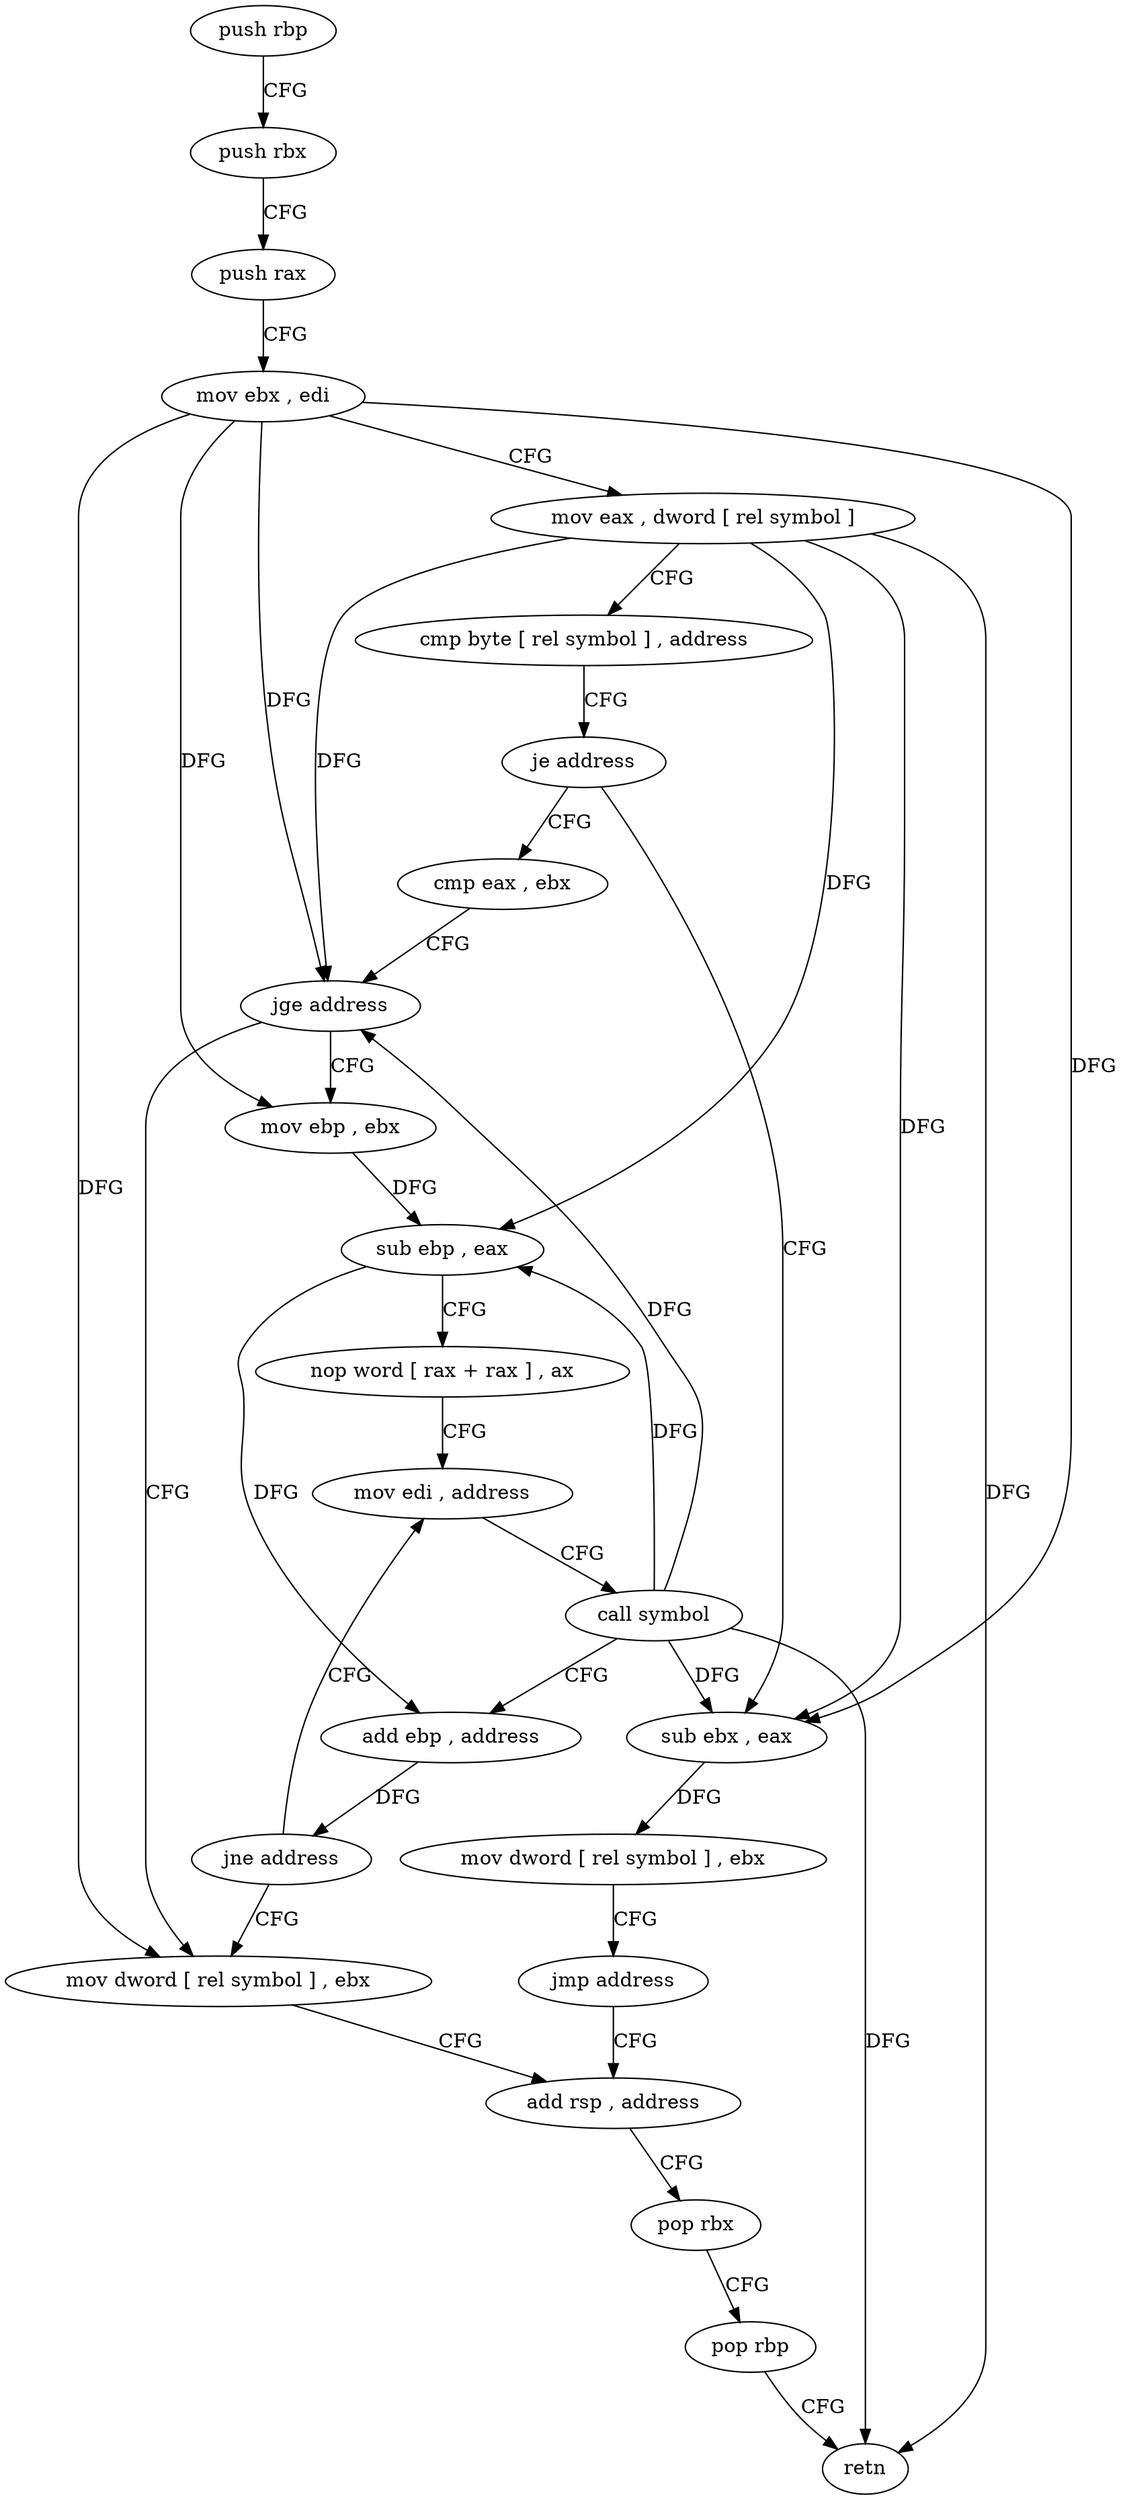 digraph "func" {
"4211184" [label = "push rbp" ]
"4211185" [label = "push rbx" ]
"4211186" [label = "push rax" ]
"4211187" [label = "mov ebx , edi" ]
"4211189" [label = "mov eax , dword [ rel symbol ]" ]
"4211195" [label = "cmp byte [ rel symbol ] , address" ]
"4211202" [label = "je address" ]
"4211214" [label = "cmp eax , ebx" ]
"4211204" [label = "sub ebx , eax" ]
"4211216" [label = "jge address" ]
"4211247" [label = "mov dword [ rel symbol ] , ebx" ]
"4211218" [label = "mov ebp , ebx" ]
"4211206" [label = "mov dword [ rel symbol ] , ebx" ]
"4211212" [label = "jmp address" ]
"4211253" [label = "add rsp , address" ]
"4211220" [label = "sub ebp , eax" ]
"4211222" [label = "nop word [ rax + rax ] , ax" ]
"4211232" [label = "mov edi , address" ]
"4211257" [label = "pop rbx" ]
"4211258" [label = "pop rbp" ]
"4211259" [label = "retn" ]
"4211237" [label = "call symbol" ]
"4211242" [label = "add ebp , address" ]
"4211245" [label = "jne address" ]
"4211184" -> "4211185" [ label = "CFG" ]
"4211185" -> "4211186" [ label = "CFG" ]
"4211186" -> "4211187" [ label = "CFG" ]
"4211187" -> "4211189" [ label = "CFG" ]
"4211187" -> "4211216" [ label = "DFG" ]
"4211187" -> "4211204" [ label = "DFG" ]
"4211187" -> "4211247" [ label = "DFG" ]
"4211187" -> "4211218" [ label = "DFG" ]
"4211189" -> "4211195" [ label = "CFG" ]
"4211189" -> "4211216" [ label = "DFG" ]
"4211189" -> "4211204" [ label = "DFG" ]
"4211189" -> "4211220" [ label = "DFG" ]
"4211189" -> "4211259" [ label = "DFG" ]
"4211195" -> "4211202" [ label = "CFG" ]
"4211202" -> "4211214" [ label = "CFG" ]
"4211202" -> "4211204" [ label = "CFG" ]
"4211214" -> "4211216" [ label = "CFG" ]
"4211204" -> "4211206" [ label = "DFG" ]
"4211216" -> "4211247" [ label = "CFG" ]
"4211216" -> "4211218" [ label = "CFG" ]
"4211247" -> "4211253" [ label = "CFG" ]
"4211218" -> "4211220" [ label = "DFG" ]
"4211206" -> "4211212" [ label = "CFG" ]
"4211212" -> "4211253" [ label = "CFG" ]
"4211253" -> "4211257" [ label = "CFG" ]
"4211220" -> "4211222" [ label = "CFG" ]
"4211220" -> "4211242" [ label = "DFG" ]
"4211222" -> "4211232" [ label = "CFG" ]
"4211232" -> "4211237" [ label = "CFG" ]
"4211257" -> "4211258" [ label = "CFG" ]
"4211258" -> "4211259" [ label = "CFG" ]
"4211237" -> "4211242" [ label = "CFG" ]
"4211237" -> "4211204" [ label = "DFG" ]
"4211237" -> "4211220" [ label = "DFG" ]
"4211237" -> "4211216" [ label = "DFG" ]
"4211237" -> "4211259" [ label = "DFG" ]
"4211242" -> "4211245" [ label = "DFG" ]
"4211245" -> "4211232" [ label = "CFG" ]
"4211245" -> "4211247" [ label = "CFG" ]
}
